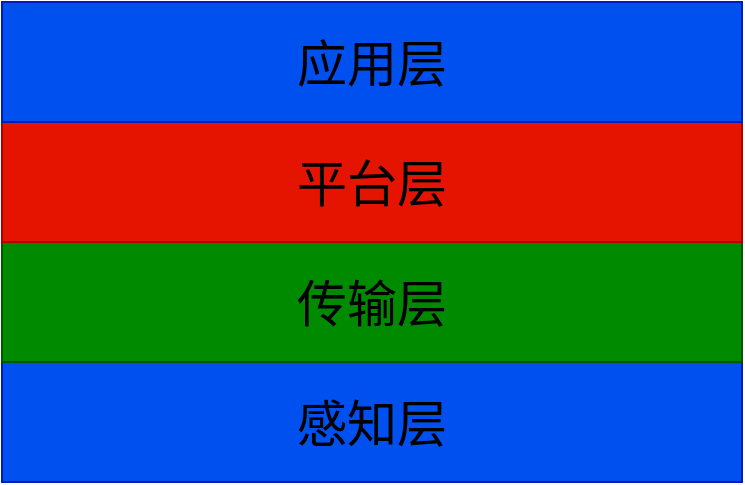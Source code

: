 <mxfile>
    <diagram id="xpUHoAcvAKw7dydQswS-" name="第 1 页">
        <mxGraphModel dx="702" dy="535" grid="0" gridSize="10" guides="1" tooltips="1" connect="1" arrows="1" fold="1" page="1" pageScale="1" pageWidth="1169" pageHeight="827" background="light-dark(#FFFFFF,#FFFFFF)" math="0" shadow="0">
            <root>
                <mxCell id="0"/>
                <mxCell id="1" parent="0"/>
                <mxCell id="4" value="" style="edgeStyle=none;html=1;" edge="1" parent="1" source="2" target="3">
                    <mxGeometry relative="1" as="geometry"/>
                </mxCell>
                <mxCell id="2" value="&lt;font style=&quot;font-size: 25px; color: light-dark(rgb(0, 0, 0), rgb(255, 255, 255));&quot;&gt;感知层&lt;/font&gt;" style="rounded=0;whiteSpace=wrap;html=1;fillColor=#0050ef;fontColor=#ffffff;strokeColor=#001DBC;" vertex="1" parent="1">
                    <mxGeometry x="138" y="331" width="370" height="60" as="geometry"/>
                </mxCell>
                <mxCell id="6" value="" style="edgeStyle=none;html=1;" edge="1" parent="1" source="3" target="5">
                    <mxGeometry relative="1" as="geometry"/>
                </mxCell>
                <mxCell id="3" value="&lt;font style=&quot;font-size: 25px; color: light-dark(rgb(0, 0, 0), rgb(255, 255, 255));&quot;&gt;传输层&lt;/font&gt;" style="rounded=0;whiteSpace=wrap;html=1;fillColor=#008a00;fontColor=#ffffff;strokeColor=#005700;" vertex="1" parent="1">
                    <mxGeometry x="138" y="271" width="370" height="60" as="geometry"/>
                </mxCell>
                <mxCell id="5" value="&lt;font style=&quot;font-size: 25px; color: light-dark(rgb(0, 0, 0), rgb(255, 255, 255));&quot;&gt;平台层&lt;/font&gt;" style="rounded=0;whiteSpace=wrap;html=1;fillColor=#e51400;fontColor=#ffffff;strokeColor=#B20000;" vertex="1" parent="1">
                    <mxGeometry x="138" y="211" width="370" height="60" as="geometry"/>
                </mxCell>
                <mxCell id="7" value="&lt;font style=&quot;font-size: 25px; color: light-dark(rgb(0, 0, 0), rgb(255, 255, 255));&quot;&gt;应用层&lt;/font&gt;" style="rounded=0;whiteSpace=wrap;html=1;fillColor=light-dark(#0050EF,#00CCCC);strokeColor=#001DBC;fontColor=#ffffff;" vertex="1" parent="1">
                    <mxGeometry x="138" y="151" width="370" height="60" as="geometry"/>
                </mxCell>
            </root>
        </mxGraphModel>
    </diagram>
</mxfile>